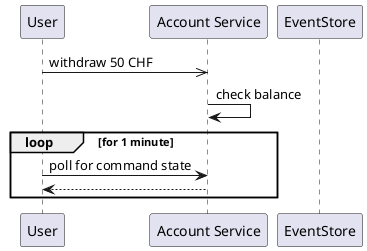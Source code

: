 @startuml

participant "User" as U
participant "Account Service" as S
participant "EventStore" as ES

U ->> S: withdraw 50 CHF
S -> S: check balance
loop for 1 minute
  U -> S: poll for command state
  U <-- S:
end

@enduml